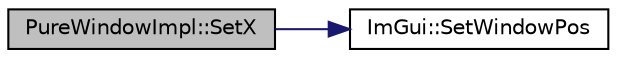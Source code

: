 digraph "PureWindowImpl::SetX"
{
 // LATEX_PDF_SIZE
  edge [fontname="Helvetica",fontsize="10",labelfontname="Helvetica",labelfontsize="10"];
  node [fontname="Helvetica",fontsize="10",shape=record];
  rankdir="LR";
  Node1 [label="PureWindowImpl::SetX",height=0.2,width=0.4,color="black", fillcolor="grey75", style="filled", fontcolor="black",tooltip="Sets window X-coordinate."];
  Node1 -> Node2 [color="midnightblue",fontsize="10",style="solid",fontname="Helvetica"];
  Node2 [label="ImGui::SetWindowPos",height=0.2,width=0.4,color="black", fillcolor="white", style="filled",URL="$namespace_im_gui.html#a5d7fd0e28f01451279896e53fc7a4b10",tooltip=" "];
}
